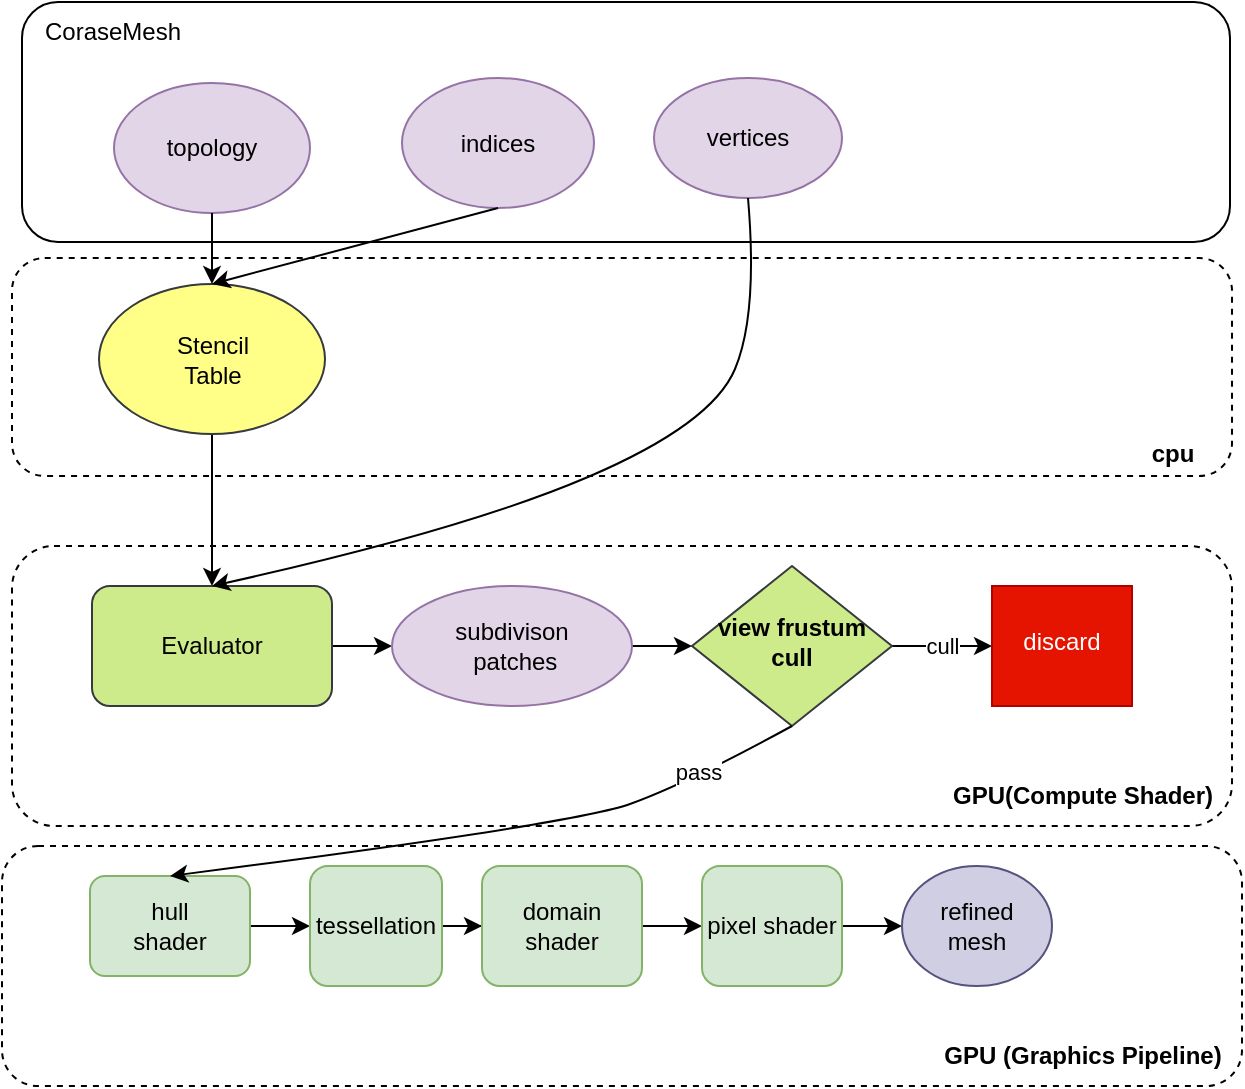 <mxfile version="20.3.0" type="github" pages="3"><diagram id="C5RBs43oDa-KdzZeNtuy" name="Page-1"><mxGraphModel dx="1697" dy="909" grid="0" gridSize="10" guides="1" tooltips="1" connect="1" arrows="1" fold="1" page="1" pageScale="1" pageWidth="827" pageHeight="1169" background="none" math="0" shadow="0"><root><mxCell id="WIyWlLk6GJQsqaUBKTNV-0"/><mxCell id="WIyWlLk6GJQsqaUBKTNV-1" parent="WIyWlLk6GJQsqaUBKTNV-0"/><mxCell id="jqP9k7ERw2RSLgkD4hJS-28" value="" style="rounded=1;whiteSpace=wrap;html=1;dashed=1;" parent="WIyWlLk6GJQsqaUBKTNV-1" vertex="1"><mxGeometry x="45" y="514" width="620" height="120" as="geometry"/></mxCell><mxCell id="jqP9k7ERw2RSLgkD4hJS-27" value="" style="rounded=1;whiteSpace=wrap;html=1;dashed=1;" parent="WIyWlLk6GJQsqaUBKTNV-1" vertex="1"><mxGeometry x="50" y="364" width="610" height="140" as="geometry"/></mxCell><mxCell id="jqP9k7ERw2RSLgkD4hJS-26" value="" style="rounded=1;whiteSpace=wrap;html=1;dashed=1;" parent="WIyWlLk6GJQsqaUBKTNV-1" vertex="1"><mxGeometry x="50" y="220" width="610" height="109" as="geometry"/></mxCell><mxCell id="jqP9k7ERw2RSLgkD4hJS-4" value="" style="rounded=1;whiteSpace=wrap;html=1;" parent="WIyWlLk6GJQsqaUBKTNV-1" vertex="1"><mxGeometry x="55" y="92" width="604" height="120" as="geometry"/></mxCell><mxCell id="jqP9k7ERw2RSLgkD4hJS-17" value="cull" style="edgeStyle=orthogonalEdgeStyle;rounded=0;orthogonalLoop=1;jettySize=auto;html=1;" parent="WIyWlLk6GJQsqaUBKTNV-1" source="WIyWlLk6GJQsqaUBKTNV-10" target="jqP9k7ERw2RSLgkD4hJS-16" edge="1"><mxGeometry relative="1" as="geometry"/></mxCell><mxCell id="WIyWlLk6GJQsqaUBKTNV-10" value="&lt;b&gt;view frustum cull&lt;/b&gt;" style="rhombus;whiteSpace=wrap;html=1;shadow=0;fontFamily=Helvetica;fontSize=12;align=center;strokeWidth=1;spacing=6;spacingTop=-4;fillColor=#cdeb8b;strokeColor=#36393d;" parent="WIyWlLk6GJQsqaUBKTNV-1" vertex="1"><mxGeometry x="390" y="374" width="100" height="80" as="geometry"/></mxCell><mxCell id="jqP9k7ERw2RSLgkD4hJS-19" value="" style="edgeStyle=orthogonalEdgeStyle;rounded=0;orthogonalLoop=1;jettySize=auto;html=1;" parent="WIyWlLk6GJQsqaUBKTNV-1" source="WIyWlLk6GJQsqaUBKTNV-11" target="jqP9k7ERw2RSLgkD4hJS-18" edge="1"><mxGeometry relative="1" as="geometry"/></mxCell><mxCell id="WIyWlLk6GJQsqaUBKTNV-11" value="hull &lt;br&gt;shader" style="rounded=1;whiteSpace=wrap;html=1;fontSize=12;glass=0;strokeWidth=1;shadow=0;fillColor=#d5e8d4;strokeColor=#82b366;" parent="WIyWlLk6GJQsqaUBKTNV-1" vertex="1"><mxGeometry x="89" y="529" width="80" height="50" as="geometry"/></mxCell><mxCell id="jqP9k7ERw2RSLgkD4hJS-0" value="topology" style="ellipse;whiteSpace=wrap;html=1;fillColor=#e1d5e7;strokeColor=#9673a6;" parent="WIyWlLk6GJQsqaUBKTNV-1" vertex="1"><mxGeometry x="101" y="132.5" width="98" height="65" as="geometry"/></mxCell><mxCell id="jqP9k7ERw2RSLgkD4hJS-1" value="vertices" style="ellipse;whiteSpace=wrap;html=1;fillColor=#e1d5e7;strokeColor=#9673a6;" parent="WIyWlLk6GJQsqaUBKTNV-1" vertex="1"><mxGeometry x="371" y="130" width="94" height="60" as="geometry"/></mxCell><mxCell id="jqP9k7ERw2RSLgkD4hJS-5" value="CoraseMesh" style="text;html=1;align=center;verticalAlign=middle;resizable=0;points=[];autosize=1;strokeColor=none;fillColor=none;" parent="WIyWlLk6GJQsqaUBKTNV-1" vertex="1"><mxGeometry x="55" y="92" width="90" height="30" as="geometry"/></mxCell><mxCell id="jqP9k7ERw2RSLgkD4hJS-9" value="" style="edgeStyle=orthogonalEdgeStyle;rounded=0;orthogonalLoop=1;jettySize=auto;html=1;" parent="WIyWlLk6GJQsqaUBKTNV-1" source="jqP9k7ERw2RSLgkD4hJS-6" target="jqP9k7ERw2RSLgkD4hJS-8" edge="1"><mxGeometry relative="1" as="geometry"/></mxCell><mxCell id="jqP9k7ERw2RSLgkD4hJS-6" value="Stencil&lt;br&gt;Table" style="ellipse;whiteSpace=wrap;html=1;fillColor=#ffff88;strokeColor=#36393d;" parent="WIyWlLk6GJQsqaUBKTNV-1" vertex="1"><mxGeometry x="93.5" y="233" width="113" height="75" as="geometry"/></mxCell><mxCell id="jqP9k7ERw2RSLgkD4hJS-7" value="" style="endArrow=classic;html=1;rounded=0;exitX=0.5;exitY=1;exitDx=0;exitDy=0;entryX=0.5;entryY=0;entryDx=0;entryDy=0;" parent="WIyWlLk6GJQsqaUBKTNV-1" source="jqP9k7ERw2RSLgkD4hJS-0" target="jqP9k7ERw2RSLgkD4hJS-6" edge="1"><mxGeometry width="50" height="50" relative="1" as="geometry"><mxPoint x="-10" y="250" as="sourcePoint"/><mxPoint x="40" y="200" as="targetPoint"/></mxGeometry></mxCell><mxCell id="jqP9k7ERw2RSLgkD4hJS-12" value="" style="edgeStyle=orthogonalEdgeStyle;rounded=0;orthogonalLoop=1;jettySize=auto;html=1;" parent="WIyWlLk6GJQsqaUBKTNV-1" source="jqP9k7ERw2RSLgkD4hJS-8" target="jqP9k7ERw2RSLgkD4hJS-11" edge="1"><mxGeometry relative="1" as="geometry"/></mxCell><mxCell id="jqP9k7ERw2RSLgkD4hJS-8" value="Evaluator" style="rounded=1;whiteSpace=wrap;html=1;fillColor=#cdeb8b;strokeColor=#36393d;" parent="WIyWlLk6GJQsqaUBKTNV-1" vertex="1"><mxGeometry x="90" y="384" width="120" height="60" as="geometry"/></mxCell><mxCell id="jqP9k7ERw2RSLgkD4hJS-10" value="" style="curved=1;endArrow=classic;html=1;rounded=0;exitX=0.5;exitY=1;exitDx=0;exitDy=0;entryX=0.5;entryY=0;entryDx=0;entryDy=0;" parent="WIyWlLk6GJQsqaUBKTNV-1" source="jqP9k7ERw2RSLgkD4hJS-1" target="jqP9k7ERw2RSLgkD4hJS-8" edge="1"><mxGeometry width="50" height="50" relative="1" as="geometry"><mxPoint x="390" y="330" as="sourcePoint"/><mxPoint x="330" y="390" as="targetPoint"/><Array as="points"><mxPoint x="423" y="248"/><mxPoint x="400" y="303"/><mxPoint x="276" y="356"/></Array></mxGeometry></mxCell><mxCell id="jqP9k7ERw2RSLgkD4hJS-13" value="" style="edgeStyle=orthogonalEdgeStyle;rounded=0;orthogonalLoop=1;jettySize=auto;html=1;" parent="WIyWlLk6GJQsqaUBKTNV-1" source="jqP9k7ERw2RSLgkD4hJS-11" target="WIyWlLk6GJQsqaUBKTNV-10" edge="1"><mxGeometry relative="1" as="geometry"/></mxCell><mxCell id="jqP9k7ERw2RSLgkD4hJS-11" value="subdivison&lt;br&gt;&amp;nbsp;patches" style="ellipse;whiteSpace=wrap;html=1;rounded=1;fillColor=#e1d5e7;strokeColor=#9673a6;" parent="WIyWlLk6GJQsqaUBKTNV-1" vertex="1"><mxGeometry x="240" y="384" width="120" height="60" as="geometry"/></mxCell><mxCell id="jqP9k7ERw2RSLgkD4hJS-16" value="discard" style="whiteSpace=wrap;html=1;shadow=0;strokeWidth=1;spacing=6;spacingTop=-4;fillColor=#e51400;strokeColor=#B20000;fontColor=#ffffff;" parent="WIyWlLk6GJQsqaUBKTNV-1" vertex="1"><mxGeometry x="540" y="384" width="70" height="60" as="geometry"/></mxCell><mxCell id="jqP9k7ERw2RSLgkD4hJS-21" value="" style="edgeStyle=orthogonalEdgeStyle;rounded=0;orthogonalLoop=1;jettySize=auto;html=1;" parent="WIyWlLk6GJQsqaUBKTNV-1" source="jqP9k7ERw2RSLgkD4hJS-18" target="jqP9k7ERw2RSLgkD4hJS-20" edge="1"><mxGeometry relative="1" as="geometry"/></mxCell><mxCell id="jqP9k7ERw2RSLgkD4hJS-18" value="tessellation" style="whiteSpace=wrap;html=1;fillColor=#d5e8d4;strokeColor=#82b366;rounded=1;glass=0;strokeWidth=1;shadow=0;" parent="WIyWlLk6GJQsqaUBKTNV-1" vertex="1"><mxGeometry x="199" y="524" width="66" height="60" as="geometry"/></mxCell><mxCell id="jqP9k7ERw2RSLgkD4hJS-23" value="" style="edgeStyle=orthogonalEdgeStyle;rounded=0;orthogonalLoop=1;jettySize=auto;html=1;" parent="WIyWlLk6GJQsqaUBKTNV-1" source="jqP9k7ERw2RSLgkD4hJS-20" target="jqP9k7ERw2RSLgkD4hJS-22" edge="1"><mxGeometry relative="1" as="geometry"/></mxCell><mxCell id="jqP9k7ERw2RSLgkD4hJS-20" value="domain shader" style="whiteSpace=wrap;html=1;fillColor=#d5e8d4;strokeColor=#82b366;rounded=1;glass=0;strokeWidth=1;shadow=0;" parent="WIyWlLk6GJQsqaUBKTNV-1" vertex="1"><mxGeometry x="285" y="524" width="80" height="60" as="geometry"/></mxCell><mxCell id="jqP9k7ERw2RSLgkD4hJS-30" value="" style="edgeStyle=orthogonalEdgeStyle;rounded=0;orthogonalLoop=1;jettySize=auto;html=1;" parent="WIyWlLk6GJQsqaUBKTNV-1" source="jqP9k7ERw2RSLgkD4hJS-22" target="jqP9k7ERw2RSLgkD4hJS-29" edge="1"><mxGeometry relative="1" as="geometry"/></mxCell><mxCell id="jqP9k7ERw2RSLgkD4hJS-22" value="pixel shader" style="whiteSpace=wrap;html=1;fillColor=#d5e8d4;strokeColor=#82b366;rounded=1;glass=0;strokeWidth=1;shadow=0;" parent="WIyWlLk6GJQsqaUBKTNV-1" vertex="1"><mxGeometry x="395" y="524" width="70" height="60" as="geometry"/></mxCell><mxCell id="jqP9k7ERw2RSLgkD4hJS-24" value="" style="curved=1;endArrow=classic;html=1;rounded=0;exitX=0.5;exitY=1;exitDx=0;exitDy=0;entryX=0.5;entryY=0;entryDx=0;entryDy=0;" parent="WIyWlLk6GJQsqaUBKTNV-1" source="WIyWlLk6GJQsqaUBKTNV-10" target="WIyWlLk6GJQsqaUBKTNV-11" edge="1"><mxGeometry width="50" height="50" relative="1" as="geometry"><mxPoint x="630" y="580" as="sourcePoint"/><mxPoint x="680" y="530" as="targetPoint"/><Array as="points"><mxPoint x="387" y="483"/><mxPoint x="331" y="503"/></Array></mxGeometry></mxCell><mxCell id="jqP9k7ERw2RSLgkD4hJS-25" value="pass" style="edgeLabel;html=1;align=center;verticalAlign=middle;resizable=0;points=[];" parent="jqP9k7ERw2RSLgkD4hJS-24" vertex="1" connectable="0"><mxGeometry x="-0.674" y="-3" relative="1" as="geometry"><mxPoint as="offset"/></mxGeometry></mxCell><mxCell id="jqP9k7ERw2RSLgkD4hJS-29" value="refined &lt;br&gt;mesh" style="ellipse;whiteSpace=wrap;html=1;fillColor=#d0cee2;strokeColor=#56517e;rounded=1;glass=0;strokeWidth=1;shadow=0;" parent="WIyWlLk6GJQsqaUBKTNV-1" vertex="1"><mxGeometry x="495" y="524" width="75" height="60" as="geometry"/></mxCell><mxCell id="jqP9k7ERw2RSLgkD4hJS-31" value="&lt;b&gt;cpu&lt;/b&gt;" style="text;html=1;align=center;verticalAlign=middle;resizable=0;points=[];autosize=1;strokeColor=none;fillColor=none;" parent="WIyWlLk6GJQsqaUBKTNV-1" vertex="1"><mxGeometry x="610" y="303" width="40" height="30" as="geometry"/></mxCell><mxCell id="jqP9k7ERw2RSLgkD4hJS-32" value="&lt;b&gt;GPU(Compute Shader)&lt;/b&gt;" style="text;html=1;align=center;verticalAlign=middle;resizable=0;points=[];autosize=1;strokeColor=none;fillColor=none;" parent="WIyWlLk6GJQsqaUBKTNV-1" vertex="1"><mxGeometry x="510" y="474" width="150" height="30" as="geometry"/></mxCell><mxCell id="jqP9k7ERw2RSLgkD4hJS-33" value="&lt;b&gt;GPU (Graphics Pipeline)&lt;/b&gt;" style="text;html=1;align=center;verticalAlign=middle;resizable=0;points=[];autosize=1;strokeColor=none;fillColor=none;" parent="WIyWlLk6GJQsqaUBKTNV-1" vertex="1"><mxGeometry x="505" y="604" width="160" height="30" as="geometry"/></mxCell><mxCell id="jqP9k7ERw2RSLgkD4hJS-35" value="indices" style="ellipse;whiteSpace=wrap;html=1;fillColor=#e1d5e7;strokeColor=#9673a6;" parent="WIyWlLk6GJQsqaUBKTNV-1" vertex="1"><mxGeometry x="245" y="130" width="96" height="65" as="geometry"/></mxCell><mxCell id="jqP9k7ERw2RSLgkD4hJS-38" value="" style="endArrow=classic;html=1;rounded=0;exitX=0.5;exitY=1;exitDx=0;exitDy=0;entryX=0.5;entryY=0;entryDx=0;entryDy=0;" parent="WIyWlLk6GJQsqaUBKTNV-1" source="jqP9k7ERw2RSLgkD4hJS-35" target="jqP9k7ERw2RSLgkD4hJS-6" edge="1"><mxGeometry width="50" height="50" relative="1" as="geometry"><mxPoint x="709" y="247" as="sourcePoint"/><mxPoint x="759" y="197" as="targetPoint"/></mxGeometry></mxCell></root></mxGraphModel></diagram><diagram id="Up1wlJX7YSANu0TeYrX2" name="第 2 页"><mxGraphModel dx="1696" dy="853" grid="0" gridSize="10" guides="1" tooltips="1" connect="1" arrows="1" fold="1" page="1" pageScale="1" pageWidth="827" pageHeight="1169" math="0" shadow="0"><root><mxCell id="0"/><mxCell id="1" parent="0"/></root></mxGraphModel></diagram><diagram id="xGTPDVetuXGVfUTQuZE3" name="第 3 页"><mxGraphModel dx="1696" dy="853" grid="0" gridSize="10" guides="1" tooltips="1" connect="1" arrows="1" fold="1" page="1" pageScale="1" pageWidth="827" pageHeight="1169" math="0" shadow="0"><root><mxCell id="0"/><mxCell id="1" parent="0"/></root></mxGraphModel></diagram></mxfile>